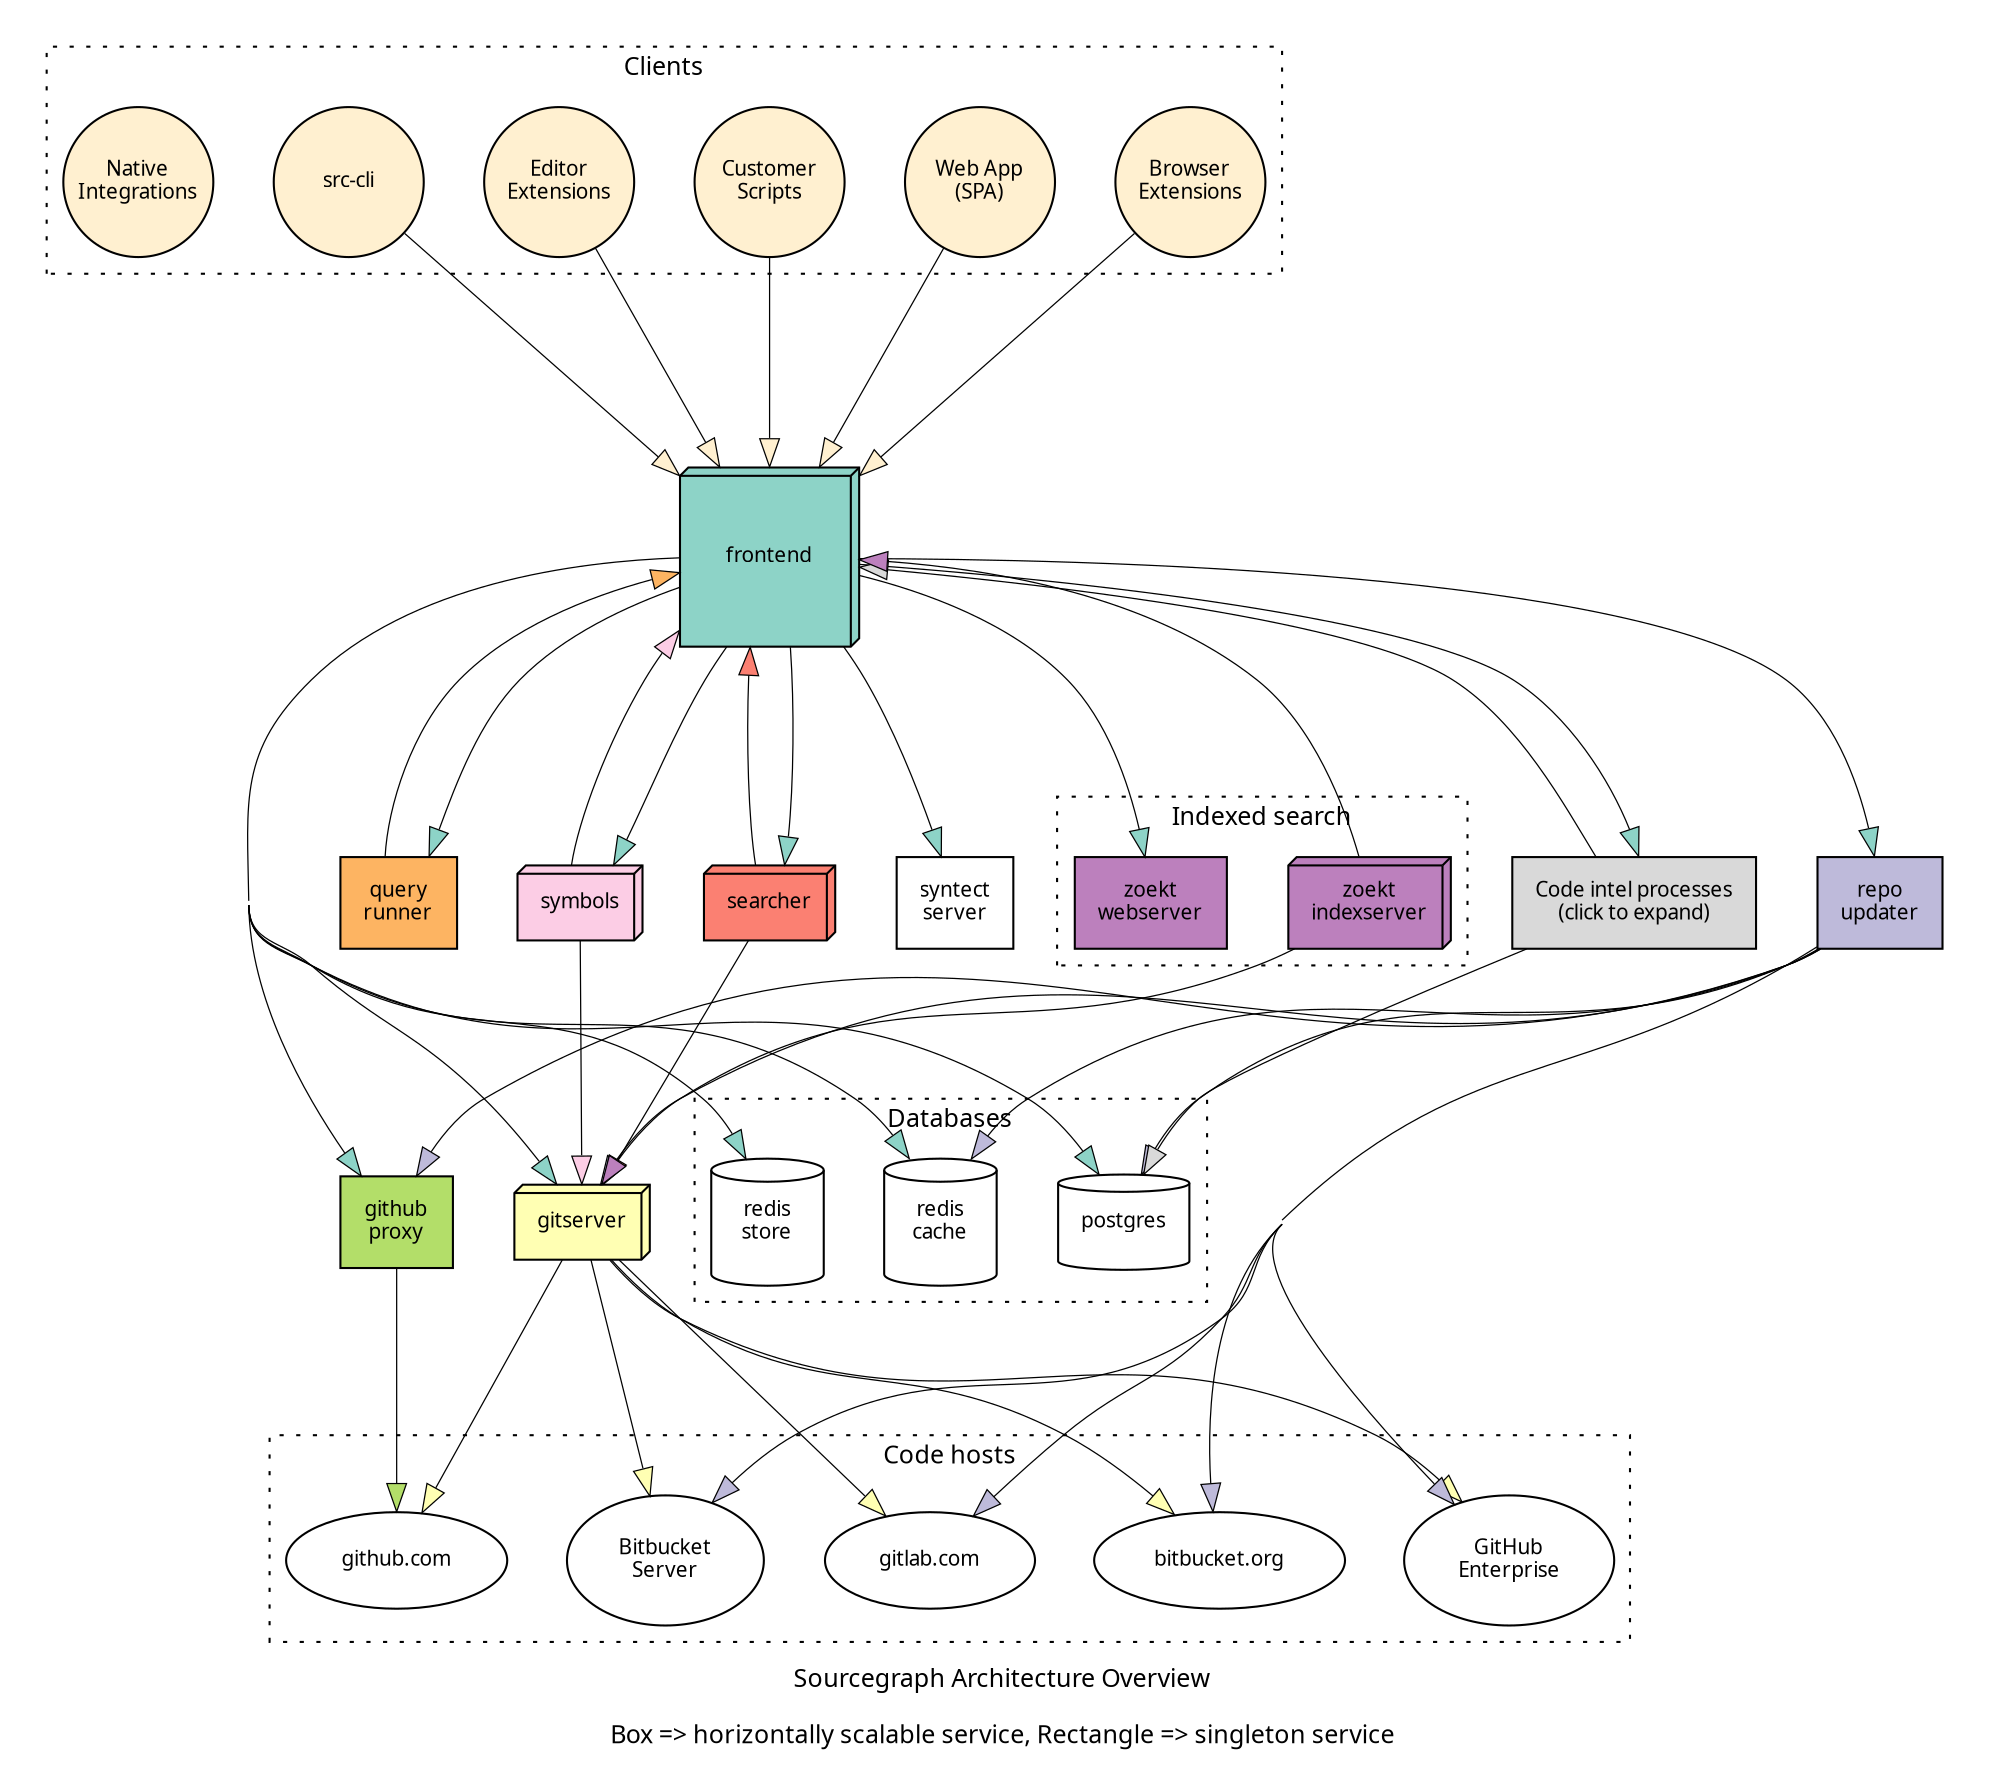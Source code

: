 digraph architecture {
    label="Sourcegraph Architecture Overview\n\nBox => horizontally scalable service, Rectangle => singleton service"
    rankdir=TD
    ratio=fill
    concentrate=true
    ranksep=1.4
    nodesep=0.4
    stylesheet="/assets/architecture.css"

    graph [
        fontname="Iosevka"
        fontsize=12
        pad=0.2
    ]

    node [
        colorscheme="set312"
        style="filled"
        fillcolor="white"
        shape="rectangle"
        fontname="Iosevka"
        fontsize=10
        margin=0.15
        target="_blank"
    ]

    edge [
        colorscheme="set312"
        penwidth=0.6
        arrowtail=invis
        arrowsize=1.35
    ]

    frontend [
        fixedsize=true
        width=1.2
        height=1.2
        shape="box3d"
        label="frontend"
        fillcolor="1"
        URL="https://github.com/sourcegraph/sourcegraph/tree/master/cmd/frontend"
    ]

    subgraph cluster_services {
        graph [style="invis"]
        rank=same
        gitserver [
            label="gitserver"
            fillcolor="2"
            shape="box3d"
            URL="https://github.com/sourcegraph/sourcegraph/tree/master/cmd/gitserver"
        ]
        repo_updater [
            label="repo\nupdater"
            fillcolor="3"
            URL="https://github.com/sourcegraph/sourcegraph/tree/master/cmd/repo-updater"
        ]
        searcher [
            label="searcher"
            fillcolor="4"
            shape="box3d"
            URL="https://github.com/sourcegraph/sourcegraph/tree/master/cmd/searcher"
        ]
        query_runner [
            label="query\nrunner"
            fillcolor="6"
            URL="https://github.com/sourcegraph/sourcegraph/tree/master/cmd/query-runner"
        ]
        github_proxy [
            label="github\nproxy"
            fillcolor="7"
            URL="https://github.com/sourcegraph/sourcegraph/tree/master/cmd/github-proxy"
        ]
        syntect_server [
            label="syntect\nserver"
            URL="https://github.com/sourcegraph/syntect_server"
        ]
        symbols [
            label="symbols"
            fillcolor="8"
            shape="box3d"
            URL="https://github.com/sourcegraph/sourcegraph/tree/master/cmd/symbols"
        ]

        code_intel [
            label="Code intel processes\n(click to expand)"
            fillcolor="9"
            URL="https://docs.sourcegraph.com/dev/codeintel/architecture"
        ]

        subgraph cluster_zoekt {
            label="Indexed search"
            rank="same"
            graph [style="dotted"]
            node [fillcolor="10"]

            zoekt_webserver [
                label="zoekt\nwebserver"
                URL="https://github.com/sourcegraph/zoekt/tree/master/cmd/zoekt-webserver"
            ]
            zoekt_indexserver [
                label="zoekt\nindexserver"
                shape="box3d"
                URL="https://github.com/sourcegraph/zoekt/tree/master/cmd/zoekt-sourcegraph-indexserver"
            ]
        }

        subgraph cluster_databases {
            label="Databases"
            rank="same"
            graph [style="dotted"]
            node [shape="cylinder"]

            redis_cache [label="redis\ncache"]
            redis_store [label="redis\nstore"]
            postgres [label="postgres"]
        }
    }

    subgraph cluster_codehosts {
        label="Code hosts"
        rank="same"
        graph [style="dotted"]
        node  [shape="oval"]

        github_dot_com [label="github.com"]
        gitlab_dot_com [label="gitlab.com"]
        bitbucket_cloud [label="bitbucket.org"]
        github_enterprise [label="GitHub\nEnterprise"]
        bitbucket_server [label="Bitbucket\nServer"]
    }

    subgraph cluster_clients {
        label="Clients"
        graph [style="dotted"]
        node [shape="circle" fixedsize="true" width="1" fillcolor="#fff0d0"]
        src_cli [label="src-cli" URL="https://github.com/sourcegraph/src-cli"]
        browser_ext [label="Browser\nExtensions" URL="https://github.com/sourcegraph/sourcegraph/tree/main/client/browser/"]
        web_app [label="Web App\n(SPA)" URL="https://github.com/sourcegraph/sourcegraph/tree/main/client/web"]
        customer_scripts [label="Customer\nScripts"]
        editor_ext [label="Editor\nExtensions"]
        native_integrations [label="Native\nIntegrations"]
    }

    frontend -> {
        gitserver
        query_runner
        searcher
        repo_updater
        github_proxy
        zoekt_webserver
        postgres
        redis_cache
        redis_store
        syntect_server
        code_intel
        symbols
    } [
        fillcolor="1"
    ]

    searcher -> {
        frontend,
        gitserver
    } [
        fillcolor="4"
    ]

    query_runner -> frontend [fillcolor="6"]

    symbols -> {
        frontend
        gitserver
    } [
        fillcolor="8"
    ]

    code_intel -> {
        frontend
        postgres
    } [
        fillcolor="9"
    ]

    repo_updater -> {
        github_proxy
        github_enterprise
        gitlab_dot_com
        bitbucket_server
        bitbucket_cloud
        postgres
        gitserver
        redis_cache
    } [
        fillcolor="3"
    ]

    github_proxy -> github_dot_com [fillcolor="7"]

    gitserver -> {
        github_enterprise
        gitlab_dot_com
        github_dot_com
        bitbucket_server
        bitbucket_cloud
    } [
        fillcolor="2"
    ]

    zoekt_indexserver -> {
        frontend,
        gitserver
    } [
        fillcolor="10"
    ]

    subgraph client_edges {
        edge [fillcolor="#fff0d0"]
        browser_ext -> frontend
        web_app -> frontend
        src_cli -> frontend
        editor_ext -> frontend
        customer_scripts -> frontend
    }
}
